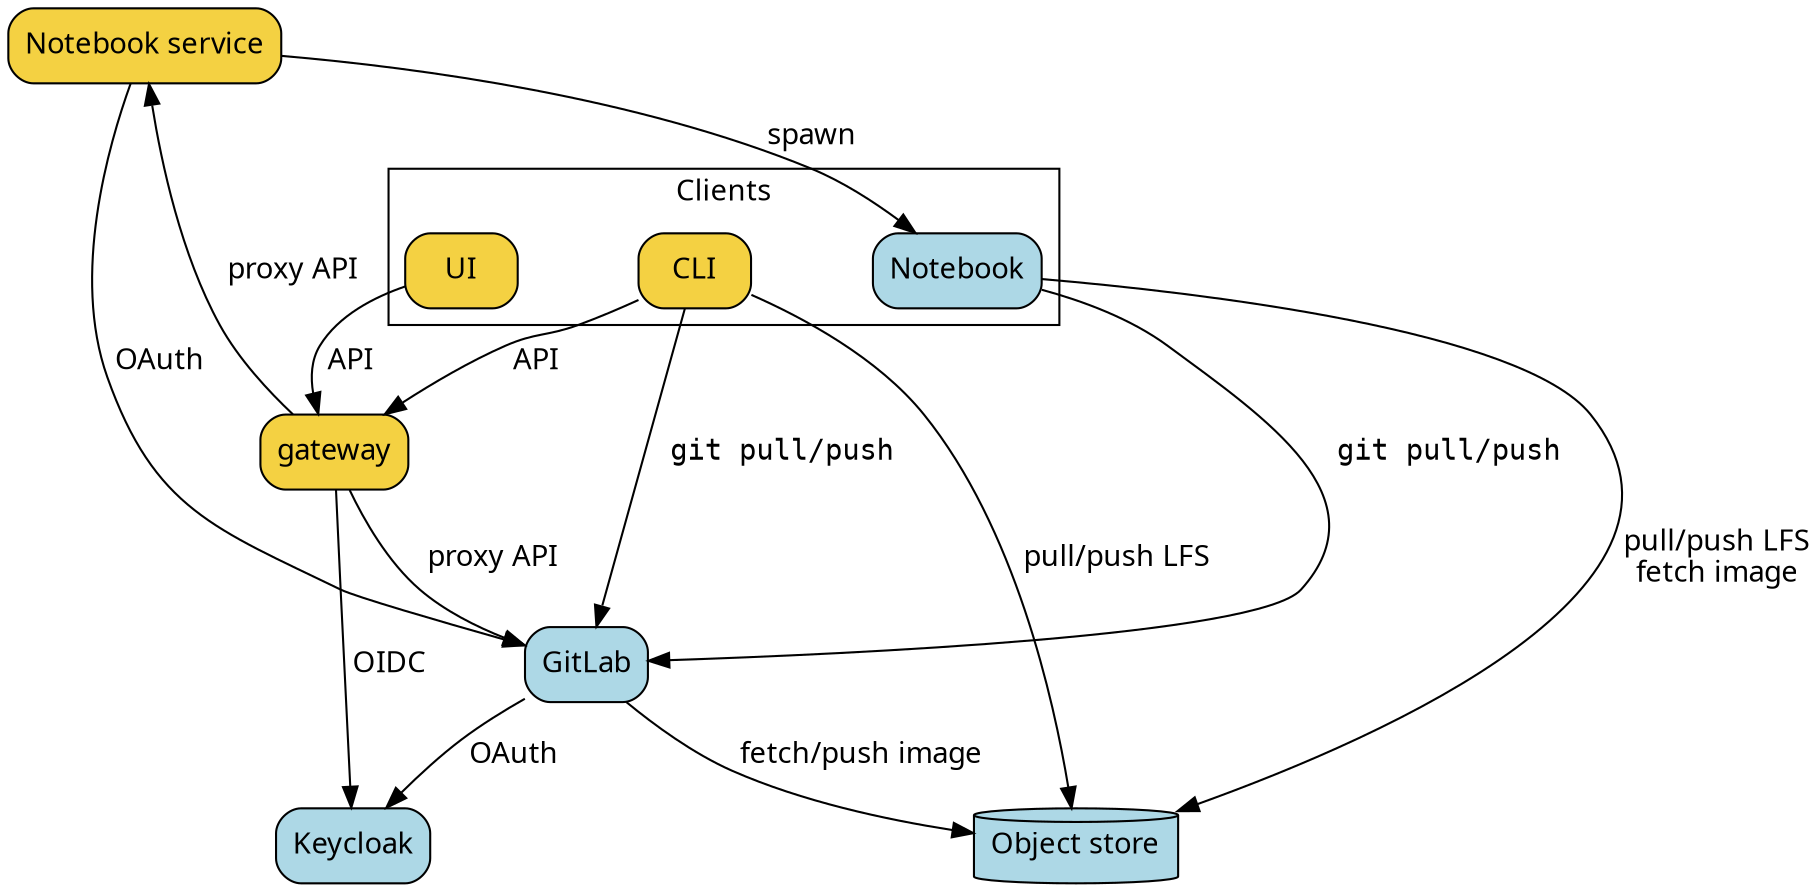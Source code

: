 strict digraph architecture {
  compound=true;
  newrank=true;
  ordering=out;

  graph [fontname="Raleway", nodesep="0.8"];
  node [shape="rect", style="filled,rounded", fontname="Raleway"];
  edge [fontname="Raleway"]


  # main off-the-shelf services
  GitLab [fillcolor="lightblue"]
  Keycloak [fillcolor="lightblue"]
  JupyterHub [label="Notebook service" fillcolor="#f4d142" URL="../developer/services/notebooks_service.html" target="_graphviz"]
  Notebook [fillcolor="lightblue"]

  # clients
  UI [fillcolor="#f4d142"]
  CLI [fillcolor="#f4d142"]

  gateway [fillcolor="#f4d142"]

  storage [fillcolor="lightblue", label="Object store", shape="cylinder"]

  subgraph cluster_clients {
    label="Clients"
    UI
    CLI
    Notebook
    {rank=same; UI, CLI, Notebook};
  }

  JupyterHub -> Notebook [label=" spawn"]

  CLI -> GitLab [label=" git pull/push" fontname="courier"]
  Notebook -> GitLab [label=" git pull/push" fontname="courier"]
  Notebook -> storage [label=" pull/push LFS\n fetch image"]
  CLI -> gateway [label=" API"]
  UI -> gateway [label=" API"]
  GitLab -> Keycloak [label=" OAuth"]
  JupyterHub -> GitLab [label=" OAuth"]
  gateway -> GitLab [label=" proxy API"]
  gateway -> JupyterHub [label=" proxy API"]
  gateway -> Keycloak [label=" OIDC"]
  GitLab -> storage [label=" fetch/push image"]
  CLI -> storage [label=" pull/push LFS"]

  {rank=0; UI}
}

